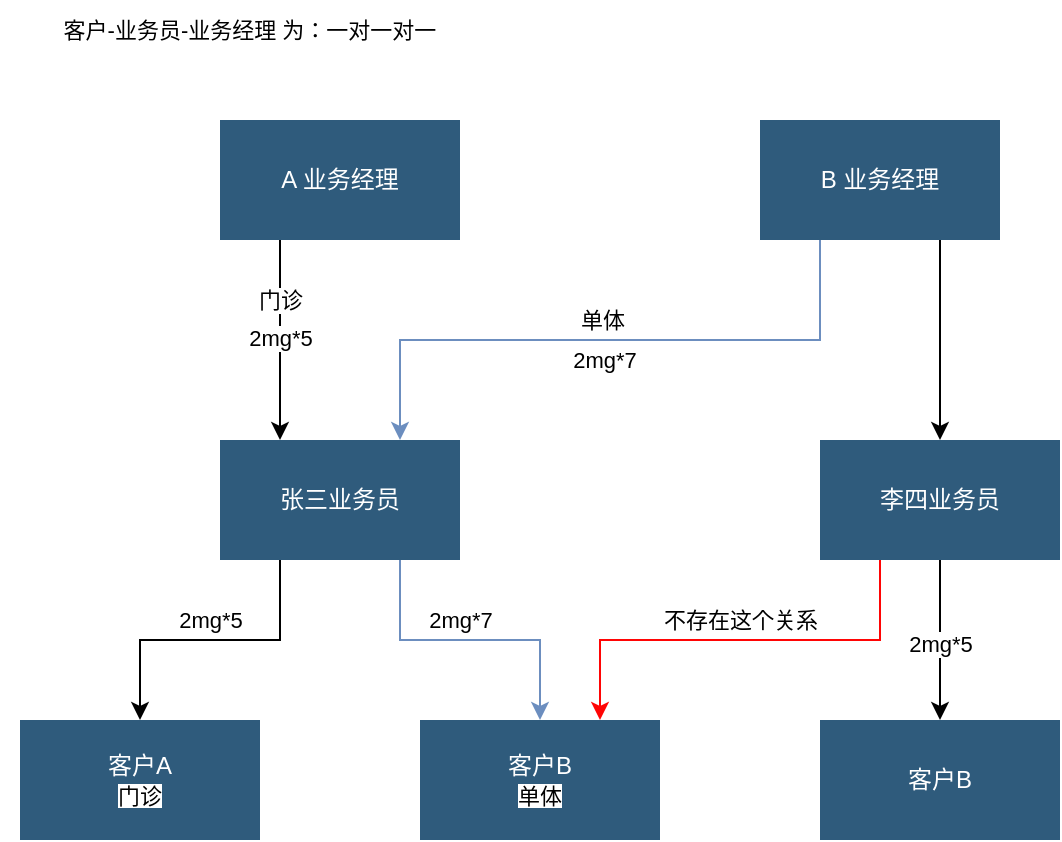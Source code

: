 <mxfile version="26.0.5">
  <diagram id="07fea595-8f29-1299-0266-81d95cde20df" name="Page-1">
    <mxGraphModel dx="954" dy="615" grid="1" gridSize="10" guides="1" tooltips="1" connect="1" arrows="1" fold="1" page="1" pageScale="1" pageWidth="1169" pageHeight="827" background="#ffffff" math="0" shadow="0">
      <root>
        <mxCell id="0" />
        <mxCell id="1" parent="0" />
        <mxCell id="pMRr4rv0OtGSiF21qsYG-225" style="edgeStyle=orthogonalEdgeStyle;rounded=0;orthogonalLoop=1;jettySize=auto;html=1;exitX=0.25;exitY=1;exitDx=0;exitDy=0;entryX=0.25;entryY=0;entryDx=0;entryDy=0;" edge="1" parent="1" source="pMRr4rv0OtGSiF21qsYG-217" target="pMRr4rv0OtGSiF21qsYG-219">
          <mxGeometry relative="1" as="geometry" />
        </mxCell>
        <mxCell id="pMRr4rv0OtGSiF21qsYG-233" value="门诊" style="edgeLabel;html=1;align=center;verticalAlign=middle;resizable=0;points=[];" vertex="1" connectable="0" parent="pMRr4rv0OtGSiF21qsYG-225">
          <mxGeometry x="-0.42" y="2" relative="1" as="geometry">
            <mxPoint x="-2" y="1" as="offset" />
          </mxGeometry>
        </mxCell>
        <mxCell id="pMRr4rv0OtGSiF21qsYG-240" value="2mg*5" style="edgeLabel;html=1;align=center;verticalAlign=middle;resizable=0;points=[];" vertex="1" connectable="0" parent="pMRr4rv0OtGSiF21qsYG-225">
          <mxGeometry x="-0.02" relative="1" as="geometry">
            <mxPoint as="offset" />
          </mxGeometry>
        </mxCell>
        <mxCell id="pMRr4rv0OtGSiF21qsYG-217" value="A 业务经理" style="whiteSpace=wrap;shadow=0;fontColor=#FFFFFF;fontFamily=Helvetica;fontStyle=0;html=1;fontSize=12;plain-purple;strokeColor=none;fillColor=#2f5b7c;gradientColor=none;spacing=6;verticalAlign=middle;" vertex="1" parent="1">
          <mxGeometry x="120" y="80" width="120" height="60" as="geometry" />
        </mxCell>
        <mxCell id="pMRr4rv0OtGSiF21qsYG-226" style="edgeStyle=orthogonalEdgeStyle;rounded=0;orthogonalLoop=1;jettySize=auto;html=1;exitX=0.25;exitY=1;exitDx=0;exitDy=0;entryX=0.75;entryY=0;entryDx=0;entryDy=0;fillColor=#dae8fc;strokeColor=#6c8ebf;" edge="1" parent="1" source="pMRr4rv0OtGSiF21qsYG-218" target="pMRr4rv0OtGSiF21qsYG-219">
          <mxGeometry relative="1" as="geometry" />
        </mxCell>
        <mxCell id="pMRr4rv0OtGSiF21qsYG-232" value="单体" style="edgeLabel;html=1;align=center;verticalAlign=middle;resizable=0;points=[];" vertex="1" connectable="0" parent="pMRr4rv0OtGSiF21qsYG-226">
          <mxGeometry x="0.025" relative="1" as="geometry">
            <mxPoint y="-10" as="offset" />
          </mxGeometry>
        </mxCell>
        <mxCell id="pMRr4rv0OtGSiF21qsYG-241" value="2mg*7" style="edgeLabel;html=1;align=center;verticalAlign=middle;resizable=0;points=[];" vertex="1" connectable="0" parent="pMRr4rv0OtGSiF21qsYG-226">
          <mxGeometry x="0.019" relative="1" as="geometry">
            <mxPoint y="10" as="offset" />
          </mxGeometry>
        </mxCell>
        <mxCell id="pMRr4rv0OtGSiF21qsYG-242" style="edgeStyle=orthogonalEdgeStyle;rounded=0;orthogonalLoop=1;jettySize=auto;html=1;exitX=0.75;exitY=1;exitDx=0;exitDy=0;" edge="1" parent="1" source="pMRr4rv0OtGSiF21qsYG-218" target="pMRr4rv0OtGSiF21qsYG-220">
          <mxGeometry relative="1" as="geometry" />
        </mxCell>
        <mxCell id="pMRr4rv0OtGSiF21qsYG-218" value="B 业务经理" style="whiteSpace=wrap;shadow=0;fontColor=#FFFFFF;fontFamily=Helvetica;fontStyle=0;html=1;fontSize=12;plain-purple;strokeColor=none;fillColor=#2f5b7c;gradientColor=none;spacing=6;verticalAlign=middle;" vertex="1" parent="1">
          <mxGeometry x="390" y="80" width="120" height="60" as="geometry" />
        </mxCell>
        <mxCell id="pMRr4rv0OtGSiF21qsYG-229" value="" style="edgeStyle=orthogonalEdgeStyle;rounded=0;orthogonalLoop=1;jettySize=auto;html=1;exitX=0.25;exitY=1;exitDx=0;exitDy=0;" edge="1" parent="1" source="pMRr4rv0OtGSiF21qsYG-219" target="pMRr4rv0OtGSiF21qsYG-228">
          <mxGeometry relative="1" as="geometry" />
        </mxCell>
        <mxCell id="pMRr4rv0OtGSiF21qsYG-238" value="2mg*5" style="edgeLabel;html=1;align=center;verticalAlign=middle;resizable=0;points=[];" vertex="1" connectable="0" parent="pMRr4rv0OtGSiF21qsYG-229">
          <mxGeometry relative="1" as="geometry">
            <mxPoint y="-10" as="offset" />
          </mxGeometry>
        </mxCell>
        <mxCell id="pMRr4rv0OtGSiF21qsYG-235" style="edgeStyle=orthogonalEdgeStyle;rounded=0;orthogonalLoop=1;jettySize=auto;html=1;exitX=0.75;exitY=1;exitDx=0;exitDy=0;entryX=0.5;entryY=0;entryDx=0;entryDy=0;fillColor=#dae8fc;strokeColor=#6c8ebf;" edge="1" parent="1" source="pMRr4rv0OtGSiF21qsYG-219" target="pMRr4rv0OtGSiF21qsYG-234">
          <mxGeometry relative="1" as="geometry" />
        </mxCell>
        <mxCell id="pMRr4rv0OtGSiF21qsYG-239" value="2mg*7" style="edgeLabel;html=1;align=center;verticalAlign=middle;resizable=0;points=[];" vertex="1" connectable="0" parent="pMRr4rv0OtGSiF21qsYG-235">
          <mxGeometry x="-0.107" y="2" relative="1" as="geometry">
            <mxPoint x="3" y="-8" as="offset" />
          </mxGeometry>
        </mxCell>
        <mxCell id="pMRr4rv0OtGSiF21qsYG-219" value="张三业务员" style="whiteSpace=wrap;shadow=0;fontColor=#FFFFFF;fontFamily=Helvetica;fontStyle=0;html=1;fontSize=12;plain-purple;strokeColor=none;fillColor=#2f5b7c;gradientColor=none;spacing=6;verticalAlign=middle;" vertex="1" parent="1">
          <mxGeometry x="120" y="240" width="120" height="60" as="geometry" />
        </mxCell>
        <mxCell id="pMRr4rv0OtGSiF21qsYG-231" style="edgeStyle=orthogonalEdgeStyle;rounded=0;orthogonalLoop=1;jettySize=auto;html=1;exitX=0.5;exitY=1;exitDx=0;exitDy=0;entryX=0.5;entryY=0;entryDx=0;entryDy=0;" edge="1" parent="1" source="pMRr4rv0OtGSiF21qsYG-220" target="pMRr4rv0OtGSiF21qsYG-230">
          <mxGeometry relative="1" as="geometry" />
        </mxCell>
        <mxCell id="pMRr4rv0OtGSiF21qsYG-245" value="2mg*5" style="edgeLabel;html=1;align=center;verticalAlign=middle;resizable=0;points=[];" vertex="1" connectable="0" parent="pMRr4rv0OtGSiF21qsYG-231">
          <mxGeometry x="0.05" y="2" relative="1" as="geometry">
            <mxPoint x="-2" as="offset" />
          </mxGeometry>
        </mxCell>
        <mxCell id="pMRr4rv0OtGSiF21qsYG-246" value="不存在这个关系" style="edgeStyle=orthogonalEdgeStyle;rounded=0;orthogonalLoop=1;jettySize=auto;html=1;exitX=0.25;exitY=1;exitDx=0;exitDy=0;entryX=0.75;entryY=0;entryDx=0;entryDy=0;strokeColor=light-dark(#ff0505, #ededed);" edge="1" parent="1" source="pMRr4rv0OtGSiF21qsYG-220" target="pMRr4rv0OtGSiF21qsYG-234">
          <mxGeometry y="-10" relative="1" as="geometry">
            <mxPoint as="offset" />
          </mxGeometry>
        </mxCell>
        <mxCell id="pMRr4rv0OtGSiF21qsYG-220" value="李四业务员" style="whiteSpace=wrap;shadow=0;fontColor=#FFFFFF;fontFamily=Helvetica;fontStyle=0;html=1;fontSize=12;plain-purple;strokeColor=none;fillColor=#2f5b7c;gradientColor=none;spacing=6;verticalAlign=middle;" vertex="1" parent="1">
          <mxGeometry x="420" y="240" width="120" height="60" as="geometry" />
        </mxCell>
        <mxCell id="pMRr4rv0OtGSiF21qsYG-228" value="客户A&lt;div&gt;&lt;span style=&quot;color: rgb(0, 0, 0); font-size: 11px; text-wrap-mode: nowrap; background-color: rgb(255, 255, 255);&quot;&gt;门诊&lt;/span&gt;&lt;/div&gt;" style="whiteSpace=wrap;html=1;fillColor=#2f5b7c;strokeColor=none;fontColor=#FFFFFF;shadow=0;fontStyle=0;gradientColor=none;spacing=6;" vertex="1" parent="1">
          <mxGeometry x="20" y="380" width="120" height="60" as="geometry" />
        </mxCell>
        <mxCell id="pMRr4rv0OtGSiF21qsYG-230" value="客户B" style="whiteSpace=wrap;html=1;fillColor=#2f5b7c;strokeColor=none;fontColor=#FFFFFF;shadow=0;fontStyle=0;gradientColor=none;spacing=6;" vertex="1" parent="1">
          <mxGeometry x="420" y="380" width="120" height="60" as="geometry" />
        </mxCell>
        <mxCell id="pMRr4rv0OtGSiF21qsYG-234" value="客户B&lt;div&gt;&lt;span style=&quot;color: rgb(0, 0, 0); font-size: 11px; text-wrap-mode: nowrap; background-color: rgb(255, 255, 255);&quot;&gt;单体&lt;/span&gt;&lt;/div&gt;" style="whiteSpace=wrap;html=1;fillColor=#2f5b7c;strokeColor=none;fontColor=#FFFFFF;shadow=0;fontStyle=0;gradientColor=none;spacing=6;" vertex="1" parent="1">
          <mxGeometry x="220" y="380" width="120" height="60" as="geometry" />
        </mxCell>
        <mxCell id="pMRr4rv0OtGSiF21qsYG-248" value="&lt;span style=&quot;font-size: 11px; text-wrap-mode: nowrap; background-color: rgb(255, 255, 255);&quot;&gt;客户-业务员-业务经理 为：一对一对一&lt;/span&gt;" style="text;html=1;align=center;verticalAlign=middle;whiteSpace=wrap;rounded=0;" vertex="1" parent="1">
          <mxGeometry x="10" y="20" width="250" height="30" as="geometry" />
        </mxCell>
      </root>
    </mxGraphModel>
  </diagram>
</mxfile>

